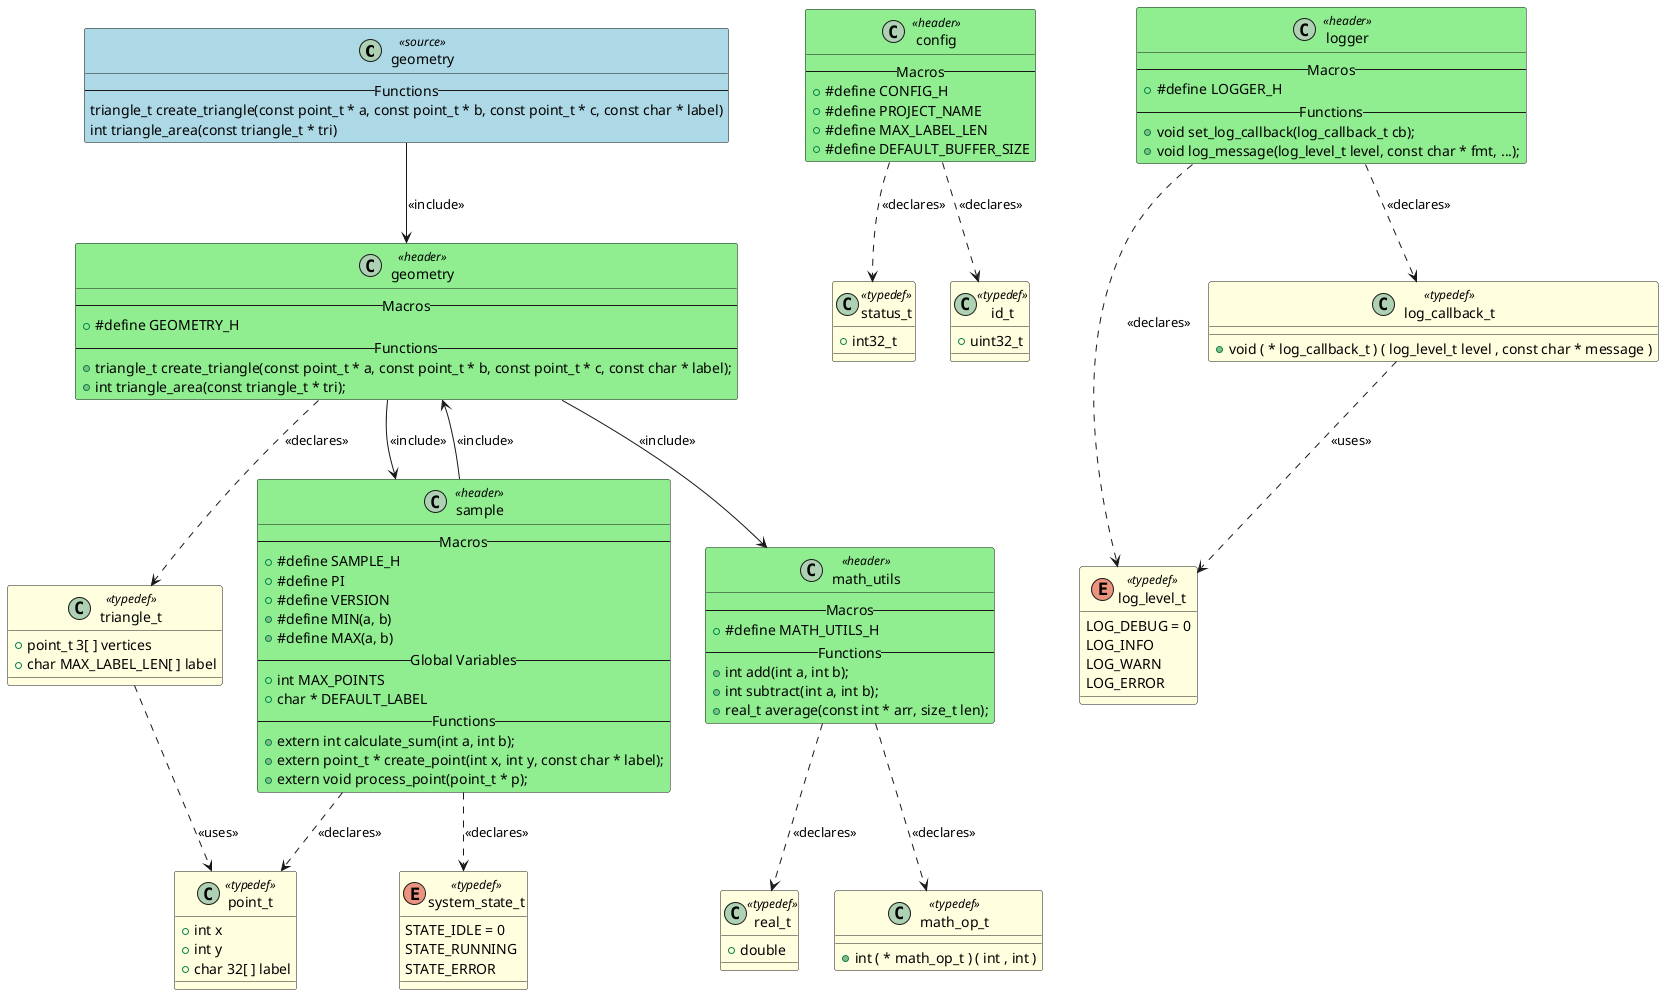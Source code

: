@startuml geometry

class "geometry" as GEOMETRY <<source>> #LightBlue
{
-- Functions --
triangle_t create_triangle(const point_t * a, const point_t * b, const point_t * c, const char * label)
int triangle_area(const triangle_t * tri)
}

class "triangle_t" as TYPEDEF_TRIANGLE_T <<typedef>> #LightYellow
{
+ point_t 3[ ] vertices
+ char MAX_LABEL_LEN[ ] label
}

class "status_t" as TYPEDEF_STATUS_T <<typedef>> #LightYellow
{
+ int32_t
}

class "id_t" as TYPEDEF_ID_T <<typedef>> #LightYellow
{
+ uint32_t
}

enum "log_level_t" as TYPEDEF_LOG_LEVEL_T <<typedef>> #LightYellow
{
LOG_DEBUG = 0
LOG_INFO
LOG_WARN
LOG_ERROR
}

class "real_t" as TYPEDEF_REAL_T <<typedef>> #LightYellow
{
+ double
}

class "math_op_t" as TYPEDEF_MATH_OP_T <<typedef>> #LightYellow
{
+ int ( * math_op_t ) ( int , int )
}

class "log_callback_t" as TYPEDEF_LOG_CALLBACK_T <<typedef>> #LightYellow
{
+ void ( * log_callback_t ) ( log_level_t level , const char * message )
}

class "point_t" as TYPEDEF_POINT_T <<typedef>> #LightYellow
{
+ int x
+ int y
+ char 32[ ] label
}

enum "system_state_t" as TYPEDEF_SYSTEM_STATE_T <<typedef>> #LightYellow
{
STATE_IDLE = 0
STATE_RUNNING
STATE_ERROR
}

class "geometry" as HEADER_GEOMETRY <<header>> #LightGreen
{
-- Macros --
+ #define GEOMETRY_H
-- Functions --
+ triangle_t create_triangle(const point_t * a, const point_t * b, const point_t * c, const char * label);
+ int triangle_area(const triangle_t * tri);
}
class "math_utils" as HEADER_MATH_UTILS <<header>> #LightGreen
{
-- Macros --
+ #define MATH_UTILS_H
-- Functions --
+ int add(int a, int b);
+ int subtract(int a, int b);
+ real_t average(const int * arr, size_t len);
}
class "logger" as HEADER_LOGGER <<header>> #LightGreen
{
-- Macros --
+ #define LOGGER_H
-- Functions --
+ void set_log_callback(log_callback_t cb);
+ void log_message(log_level_t level, const char * fmt, ...);
}
class "sample" as HEADER_SAMPLE <<header>> #LightGreen
{
-- Macros --
+ #define SAMPLE_H
+ #define PI
+ #define VERSION
+ #define MIN(a, b)
+ #define MAX(a, b)
-- Global Variables --
+ int MAX_POINTS
+ char * DEFAULT_LABEL
-- Functions --
+ extern int calculate_sum(int a, int b);
+ extern point_t * create_point(int x, int y, const char * label);
+ extern void process_point(point_t * p);
}
class "config" as HEADER_CONFIG <<header>> #LightGreen
{
-- Macros --
+ #define CONFIG_H
+ #define PROJECT_NAME
+ #define MAX_LABEL_LEN
+ #define DEFAULT_BUFFER_SIZE
}
GEOMETRY --> HEADER_GEOMETRY : <<include>>
HEADER_GEOMETRY --> HEADER_SAMPLE : <<include>>
HEADER_GEOMETRY --> HEADER_MATH_UTILS : <<include>>
HEADER_SAMPLE --> HEADER_GEOMETRY : <<include>>
HEADER_GEOMETRY ..> TYPEDEF_TRIANGLE_T : <<declares>>
TYPEDEF_TRIANGLE_T ..> TYPEDEF_POINT_T : <<uses>>
TYPEDEF_LOG_CALLBACK_T ..> TYPEDEF_LOG_LEVEL_T : <<uses>>
HEADER_SAMPLE ..> TYPEDEF_POINT_T : <<declares>>
HEADER_SAMPLE ..> TYPEDEF_SYSTEM_STATE_T : <<declares>>
HEADER_CONFIG ..> TYPEDEF_ID_T : <<declares>>
HEADER_CONFIG ..> TYPEDEF_STATUS_T : <<declares>>
HEADER_LOGGER ..> TYPEDEF_LOG_LEVEL_T : <<declares>>
HEADER_LOGGER ..> TYPEDEF_LOG_CALLBACK_T : <<declares>>
HEADER_MATH_UTILS ..> TYPEDEF_REAL_T : <<declares>>
HEADER_MATH_UTILS ..> TYPEDEF_MATH_OP_T : <<declares>>

@enduml